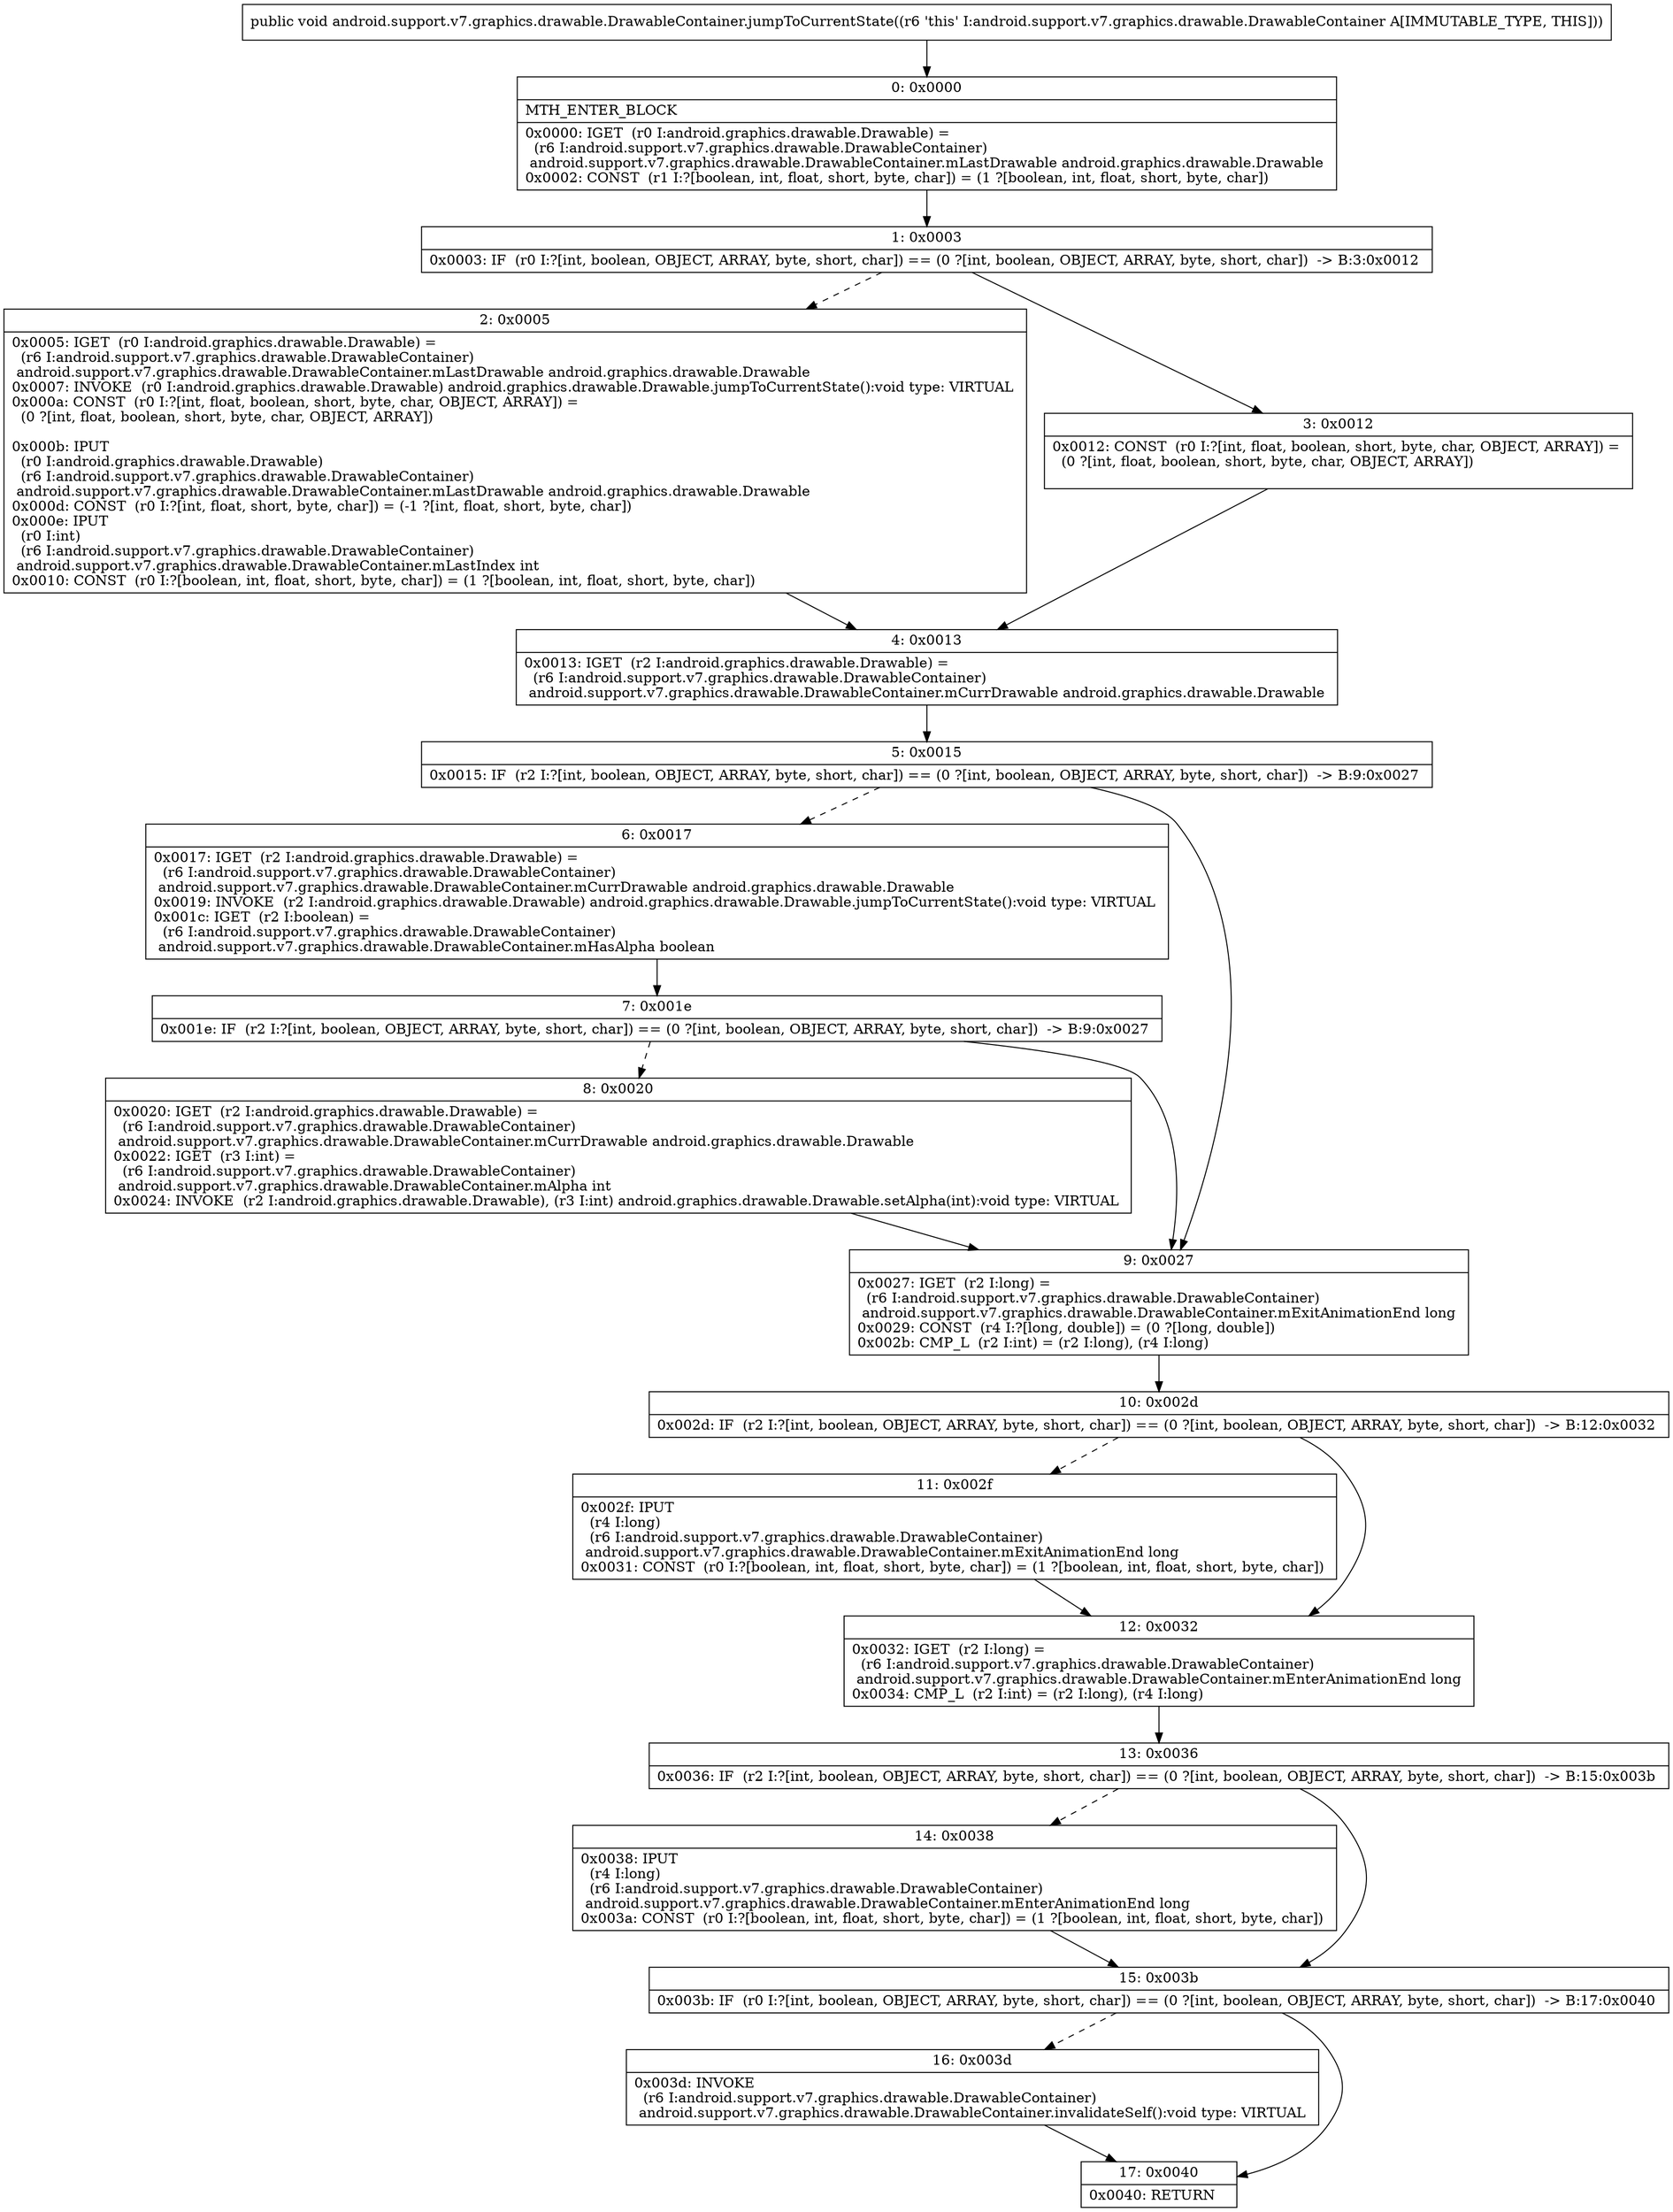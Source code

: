 digraph "CFG forandroid.support.v7.graphics.drawable.DrawableContainer.jumpToCurrentState()V" {
Node_0 [shape=record,label="{0\:\ 0x0000|MTH_ENTER_BLOCK\l|0x0000: IGET  (r0 I:android.graphics.drawable.Drawable) = \l  (r6 I:android.support.v7.graphics.drawable.DrawableContainer)\l android.support.v7.graphics.drawable.DrawableContainer.mLastDrawable android.graphics.drawable.Drawable \l0x0002: CONST  (r1 I:?[boolean, int, float, short, byte, char]) = (1 ?[boolean, int, float, short, byte, char]) \l}"];
Node_1 [shape=record,label="{1\:\ 0x0003|0x0003: IF  (r0 I:?[int, boolean, OBJECT, ARRAY, byte, short, char]) == (0 ?[int, boolean, OBJECT, ARRAY, byte, short, char])  \-\> B:3:0x0012 \l}"];
Node_2 [shape=record,label="{2\:\ 0x0005|0x0005: IGET  (r0 I:android.graphics.drawable.Drawable) = \l  (r6 I:android.support.v7.graphics.drawable.DrawableContainer)\l android.support.v7.graphics.drawable.DrawableContainer.mLastDrawable android.graphics.drawable.Drawable \l0x0007: INVOKE  (r0 I:android.graphics.drawable.Drawable) android.graphics.drawable.Drawable.jumpToCurrentState():void type: VIRTUAL \l0x000a: CONST  (r0 I:?[int, float, boolean, short, byte, char, OBJECT, ARRAY]) = \l  (0 ?[int, float, boolean, short, byte, char, OBJECT, ARRAY])\l \l0x000b: IPUT  \l  (r0 I:android.graphics.drawable.Drawable)\l  (r6 I:android.support.v7.graphics.drawable.DrawableContainer)\l android.support.v7.graphics.drawable.DrawableContainer.mLastDrawable android.graphics.drawable.Drawable \l0x000d: CONST  (r0 I:?[int, float, short, byte, char]) = (\-1 ?[int, float, short, byte, char]) \l0x000e: IPUT  \l  (r0 I:int)\l  (r6 I:android.support.v7.graphics.drawable.DrawableContainer)\l android.support.v7.graphics.drawable.DrawableContainer.mLastIndex int \l0x0010: CONST  (r0 I:?[boolean, int, float, short, byte, char]) = (1 ?[boolean, int, float, short, byte, char]) \l}"];
Node_3 [shape=record,label="{3\:\ 0x0012|0x0012: CONST  (r0 I:?[int, float, boolean, short, byte, char, OBJECT, ARRAY]) = \l  (0 ?[int, float, boolean, short, byte, char, OBJECT, ARRAY])\l \l}"];
Node_4 [shape=record,label="{4\:\ 0x0013|0x0013: IGET  (r2 I:android.graphics.drawable.Drawable) = \l  (r6 I:android.support.v7.graphics.drawable.DrawableContainer)\l android.support.v7.graphics.drawable.DrawableContainer.mCurrDrawable android.graphics.drawable.Drawable \l}"];
Node_5 [shape=record,label="{5\:\ 0x0015|0x0015: IF  (r2 I:?[int, boolean, OBJECT, ARRAY, byte, short, char]) == (0 ?[int, boolean, OBJECT, ARRAY, byte, short, char])  \-\> B:9:0x0027 \l}"];
Node_6 [shape=record,label="{6\:\ 0x0017|0x0017: IGET  (r2 I:android.graphics.drawable.Drawable) = \l  (r6 I:android.support.v7.graphics.drawable.DrawableContainer)\l android.support.v7.graphics.drawable.DrawableContainer.mCurrDrawable android.graphics.drawable.Drawable \l0x0019: INVOKE  (r2 I:android.graphics.drawable.Drawable) android.graphics.drawable.Drawable.jumpToCurrentState():void type: VIRTUAL \l0x001c: IGET  (r2 I:boolean) = \l  (r6 I:android.support.v7.graphics.drawable.DrawableContainer)\l android.support.v7.graphics.drawable.DrawableContainer.mHasAlpha boolean \l}"];
Node_7 [shape=record,label="{7\:\ 0x001e|0x001e: IF  (r2 I:?[int, boolean, OBJECT, ARRAY, byte, short, char]) == (0 ?[int, boolean, OBJECT, ARRAY, byte, short, char])  \-\> B:9:0x0027 \l}"];
Node_8 [shape=record,label="{8\:\ 0x0020|0x0020: IGET  (r2 I:android.graphics.drawable.Drawable) = \l  (r6 I:android.support.v7.graphics.drawable.DrawableContainer)\l android.support.v7.graphics.drawable.DrawableContainer.mCurrDrawable android.graphics.drawable.Drawable \l0x0022: IGET  (r3 I:int) = \l  (r6 I:android.support.v7.graphics.drawable.DrawableContainer)\l android.support.v7.graphics.drawable.DrawableContainer.mAlpha int \l0x0024: INVOKE  (r2 I:android.graphics.drawable.Drawable), (r3 I:int) android.graphics.drawable.Drawable.setAlpha(int):void type: VIRTUAL \l}"];
Node_9 [shape=record,label="{9\:\ 0x0027|0x0027: IGET  (r2 I:long) = \l  (r6 I:android.support.v7.graphics.drawable.DrawableContainer)\l android.support.v7.graphics.drawable.DrawableContainer.mExitAnimationEnd long \l0x0029: CONST  (r4 I:?[long, double]) = (0 ?[long, double]) \l0x002b: CMP_L  (r2 I:int) = (r2 I:long), (r4 I:long) \l}"];
Node_10 [shape=record,label="{10\:\ 0x002d|0x002d: IF  (r2 I:?[int, boolean, OBJECT, ARRAY, byte, short, char]) == (0 ?[int, boolean, OBJECT, ARRAY, byte, short, char])  \-\> B:12:0x0032 \l}"];
Node_11 [shape=record,label="{11\:\ 0x002f|0x002f: IPUT  \l  (r4 I:long)\l  (r6 I:android.support.v7.graphics.drawable.DrawableContainer)\l android.support.v7.graphics.drawable.DrawableContainer.mExitAnimationEnd long \l0x0031: CONST  (r0 I:?[boolean, int, float, short, byte, char]) = (1 ?[boolean, int, float, short, byte, char]) \l}"];
Node_12 [shape=record,label="{12\:\ 0x0032|0x0032: IGET  (r2 I:long) = \l  (r6 I:android.support.v7.graphics.drawable.DrawableContainer)\l android.support.v7.graphics.drawable.DrawableContainer.mEnterAnimationEnd long \l0x0034: CMP_L  (r2 I:int) = (r2 I:long), (r4 I:long) \l}"];
Node_13 [shape=record,label="{13\:\ 0x0036|0x0036: IF  (r2 I:?[int, boolean, OBJECT, ARRAY, byte, short, char]) == (0 ?[int, boolean, OBJECT, ARRAY, byte, short, char])  \-\> B:15:0x003b \l}"];
Node_14 [shape=record,label="{14\:\ 0x0038|0x0038: IPUT  \l  (r4 I:long)\l  (r6 I:android.support.v7.graphics.drawable.DrawableContainer)\l android.support.v7.graphics.drawable.DrawableContainer.mEnterAnimationEnd long \l0x003a: CONST  (r0 I:?[boolean, int, float, short, byte, char]) = (1 ?[boolean, int, float, short, byte, char]) \l}"];
Node_15 [shape=record,label="{15\:\ 0x003b|0x003b: IF  (r0 I:?[int, boolean, OBJECT, ARRAY, byte, short, char]) == (0 ?[int, boolean, OBJECT, ARRAY, byte, short, char])  \-\> B:17:0x0040 \l}"];
Node_16 [shape=record,label="{16\:\ 0x003d|0x003d: INVOKE  \l  (r6 I:android.support.v7.graphics.drawable.DrawableContainer)\l android.support.v7.graphics.drawable.DrawableContainer.invalidateSelf():void type: VIRTUAL \l}"];
Node_17 [shape=record,label="{17\:\ 0x0040|0x0040: RETURN   \l}"];
MethodNode[shape=record,label="{public void android.support.v7.graphics.drawable.DrawableContainer.jumpToCurrentState((r6 'this' I:android.support.v7.graphics.drawable.DrawableContainer A[IMMUTABLE_TYPE, THIS])) }"];
MethodNode -> Node_0;
Node_0 -> Node_1;
Node_1 -> Node_2[style=dashed];
Node_1 -> Node_3;
Node_2 -> Node_4;
Node_3 -> Node_4;
Node_4 -> Node_5;
Node_5 -> Node_6[style=dashed];
Node_5 -> Node_9;
Node_6 -> Node_7;
Node_7 -> Node_8[style=dashed];
Node_7 -> Node_9;
Node_8 -> Node_9;
Node_9 -> Node_10;
Node_10 -> Node_11[style=dashed];
Node_10 -> Node_12;
Node_11 -> Node_12;
Node_12 -> Node_13;
Node_13 -> Node_14[style=dashed];
Node_13 -> Node_15;
Node_14 -> Node_15;
Node_15 -> Node_16[style=dashed];
Node_15 -> Node_17;
Node_16 -> Node_17;
}

